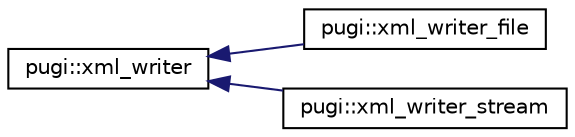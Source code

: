 digraph "Graphical Class Hierarchy"
{
 // LATEX_PDF_SIZE
  edge [fontname="Helvetica",fontsize="10",labelfontname="Helvetica",labelfontsize="10"];
  node [fontname="Helvetica",fontsize="10",shape=record];
  rankdir="LR";
  Node0 [label="pugi::xml_writer",height=0.2,width=0.4,color="black", fillcolor="white", style="filled",URL="$classpugi_1_1xml__writer.html",tooltip=" "];
  Node0 -> Node1 [dir="back",color="midnightblue",fontsize="10",style="solid",fontname="Helvetica"];
  Node1 [label="pugi::xml_writer_file",height=0.2,width=0.4,color="black", fillcolor="white", style="filled",URL="$classpugi_1_1xml__writer__file.html",tooltip=" "];
  Node0 -> Node2 [dir="back",color="midnightblue",fontsize="10",style="solid",fontname="Helvetica"];
  Node2 [label="pugi::xml_writer_stream",height=0.2,width=0.4,color="black", fillcolor="white", style="filled",URL="$classpugi_1_1xml__writer__stream.html",tooltip=" "];
}
